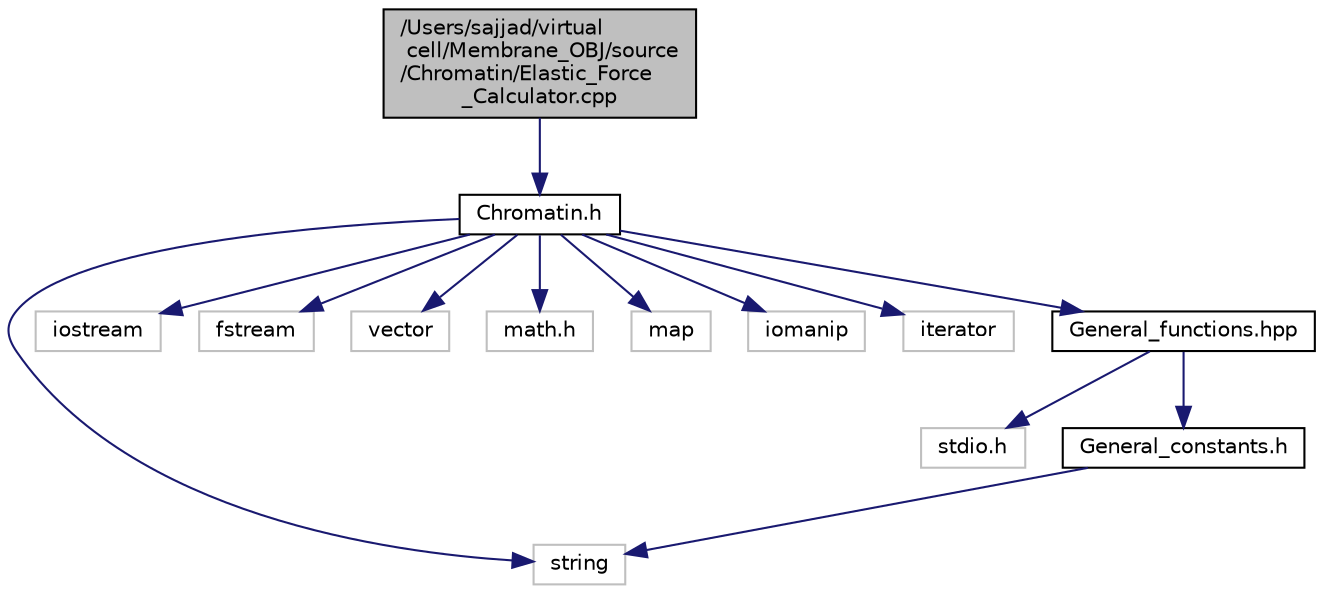 digraph "/Users/sajjad/virtual cell/Membrane_OBJ/source/Chromatin/Elastic_Force_Calculator.cpp"
{
 // LATEX_PDF_SIZE
  edge [fontname="Helvetica",fontsize="10",labelfontname="Helvetica",labelfontsize="10"];
  node [fontname="Helvetica",fontsize="10",shape=record];
  Node0 [label="/Users/sajjad/virtual\l cell/Membrane_OBJ/source\l/Chromatin/Elastic_Force\l_Calculator.cpp",height=0.2,width=0.4,color="black", fillcolor="grey75", style="filled", fontcolor="black",tooltip=" "];
  Node0 -> Node1 [color="midnightblue",fontsize="10",style="solid"];
  Node1 [label="Chromatin.h",height=0.2,width=0.4,color="black", fillcolor="white", style="filled",URL="$Chromatin_8h.html",tooltip=" "];
  Node1 -> Node2 [color="midnightblue",fontsize="10",style="solid"];
  Node2 [label="string",height=0.2,width=0.4,color="grey75", fillcolor="white", style="filled",tooltip=" "];
  Node1 -> Node3 [color="midnightblue",fontsize="10",style="solid"];
  Node3 [label="iostream",height=0.2,width=0.4,color="grey75", fillcolor="white", style="filled",tooltip=" "];
  Node1 -> Node4 [color="midnightblue",fontsize="10",style="solid"];
  Node4 [label="fstream",height=0.2,width=0.4,color="grey75", fillcolor="white", style="filled",tooltip=" "];
  Node1 -> Node5 [color="midnightblue",fontsize="10",style="solid"];
  Node5 [label="vector",height=0.2,width=0.4,color="grey75", fillcolor="white", style="filled",tooltip=" "];
  Node1 -> Node6 [color="midnightblue",fontsize="10",style="solid"];
  Node6 [label="math.h",height=0.2,width=0.4,color="grey75", fillcolor="white", style="filled",tooltip=" "];
  Node1 -> Node7 [color="midnightblue",fontsize="10",style="solid"];
  Node7 [label="map",height=0.2,width=0.4,color="grey75", fillcolor="white", style="filled",tooltip=" "];
  Node1 -> Node8 [color="midnightblue",fontsize="10",style="solid"];
  Node8 [label="iomanip",height=0.2,width=0.4,color="grey75", fillcolor="white", style="filled",tooltip=" "];
  Node1 -> Node9 [color="midnightblue",fontsize="10",style="solid"];
  Node9 [label="iterator",height=0.2,width=0.4,color="grey75", fillcolor="white", style="filled",tooltip=" "];
  Node1 -> Node10 [color="midnightblue",fontsize="10",style="solid"];
  Node10 [label="General_functions.hpp",height=0.2,width=0.4,color="black", fillcolor="white", style="filled",URL="$General__functions_8hpp.html",tooltip=" "];
  Node10 -> Node11 [color="midnightblue",fontsize="10",style="solid"];
  Node11 [label="stdio.h",height=0.2,width=0.4,color="grey75", fillcolor="white", style="filled",tooltip=" "];
  Node10 -> Node12 [color="midnightblue",fontsize="10",style="solid"];
  Node12 [label="General_constants.h",height=0.2,width=0.4,color="black", fillcolor="white", style="filled",URL="$General__constants_8h.html",tooltip=" "];
  Node12 -> Node2 [color="midnightblue",fontsize="10",style="solid"];
}
